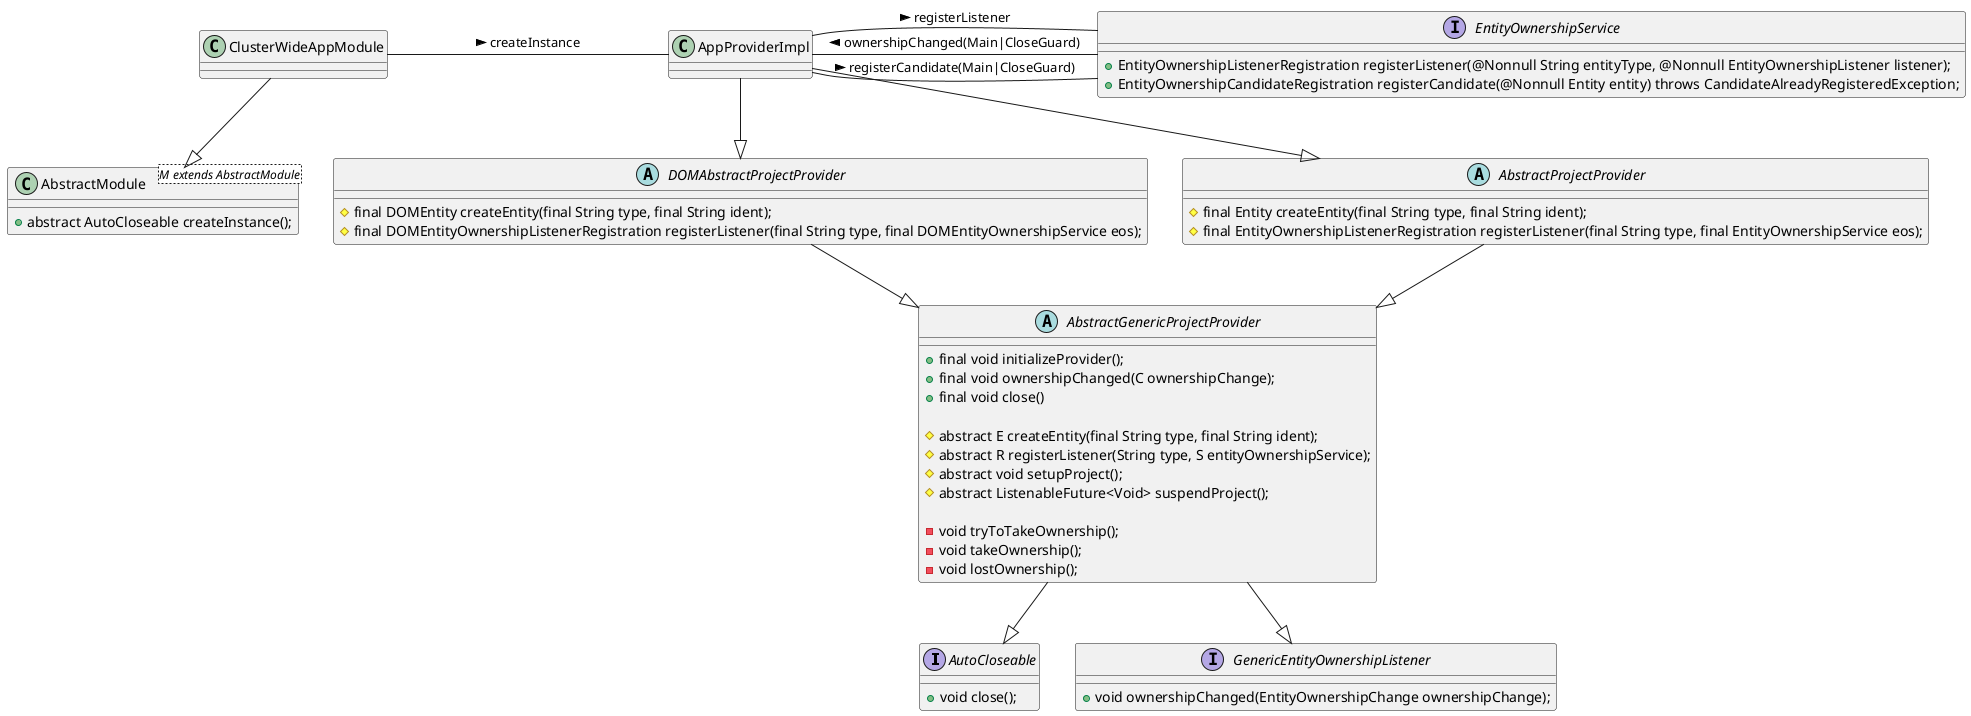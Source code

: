 ["plantuml", "04_classDiagramProviderParent", "svg"]

------------
@startuml

  interface "AutoCloseable" as auto {
    +void close();
  }
  interface "GenericEntityOwnershipListener" as eosList {
    +void ownershipChanged(EntityOwnershipChange ownershipChange);
  }
  class "AbstractModule<M extends AbstractModule>" as abModule {
    +abstract AutoCloseable createInstance();
  }
  class "ClusterWideAppModule" as appModule

  interface "EntityOwnershipService" as eos {
    +EntityOwnershipListenerRegistration registerListener(@Nonnull String entityType, @Nonnull EntityOwnershipListener listener);
    +EntityOwnershipCandidateRegistration registerCandidate(@Nonnull Entity entity) throws CandidateAlreadyRegisteredException;
  }

  abstract "DOMAbstractProjectProvider" as domAbProvider {
    #final DOMEntity createEntity(final String type, final String ident);
    #final DOMEntityOwnershipListenerRegistration registerListener(final String type, final DOMEntityOwnershipService eos);
  }

  abstract "AbstractProjectProvider" as absProjectProvider {
    #final Entity createEntity(final String type, final String ident);
    #final EntityOwnershipListenerRegistration registerListener(final String type, final EntityOwnershipService eos);
  }

  abstract "AbstractGenericProjectProvider" as abProvider {
    +final void initializeProvider();
    +final void ownershipChanged(C ownershipChange);
    +final void close()

    #abstract E createEntity(final String type, final String ident);
    #abstract R registerListener(String type, S entityOwnershipService);
    #abstract void setupProject();
    #abstract ListenableFuture<Void> suspendProject();

    -void tryToTakeOwnership();
    -void takeOwnership();
    -void lostOwnership();
  }

  class "AppProviderImpl" as appProvider


  appModule --|> abModule

  appModule - appProvider : createInstance >
  appProvider - eos : registerListener >
  appProvider - eos : registerCandidate(Main|CloseGuard) >

  eos - appProvider : ownershipChanged(Main|CloseGuard) >

  abProvider --|> auto
  abProvider --|> eosList
  appProvider --|> domAbProvider
  appProvider --|> absProjectProvider
  absProjectProvider --|> abProvider
  domAbProvider --|> abProvider


@enduml
------------
